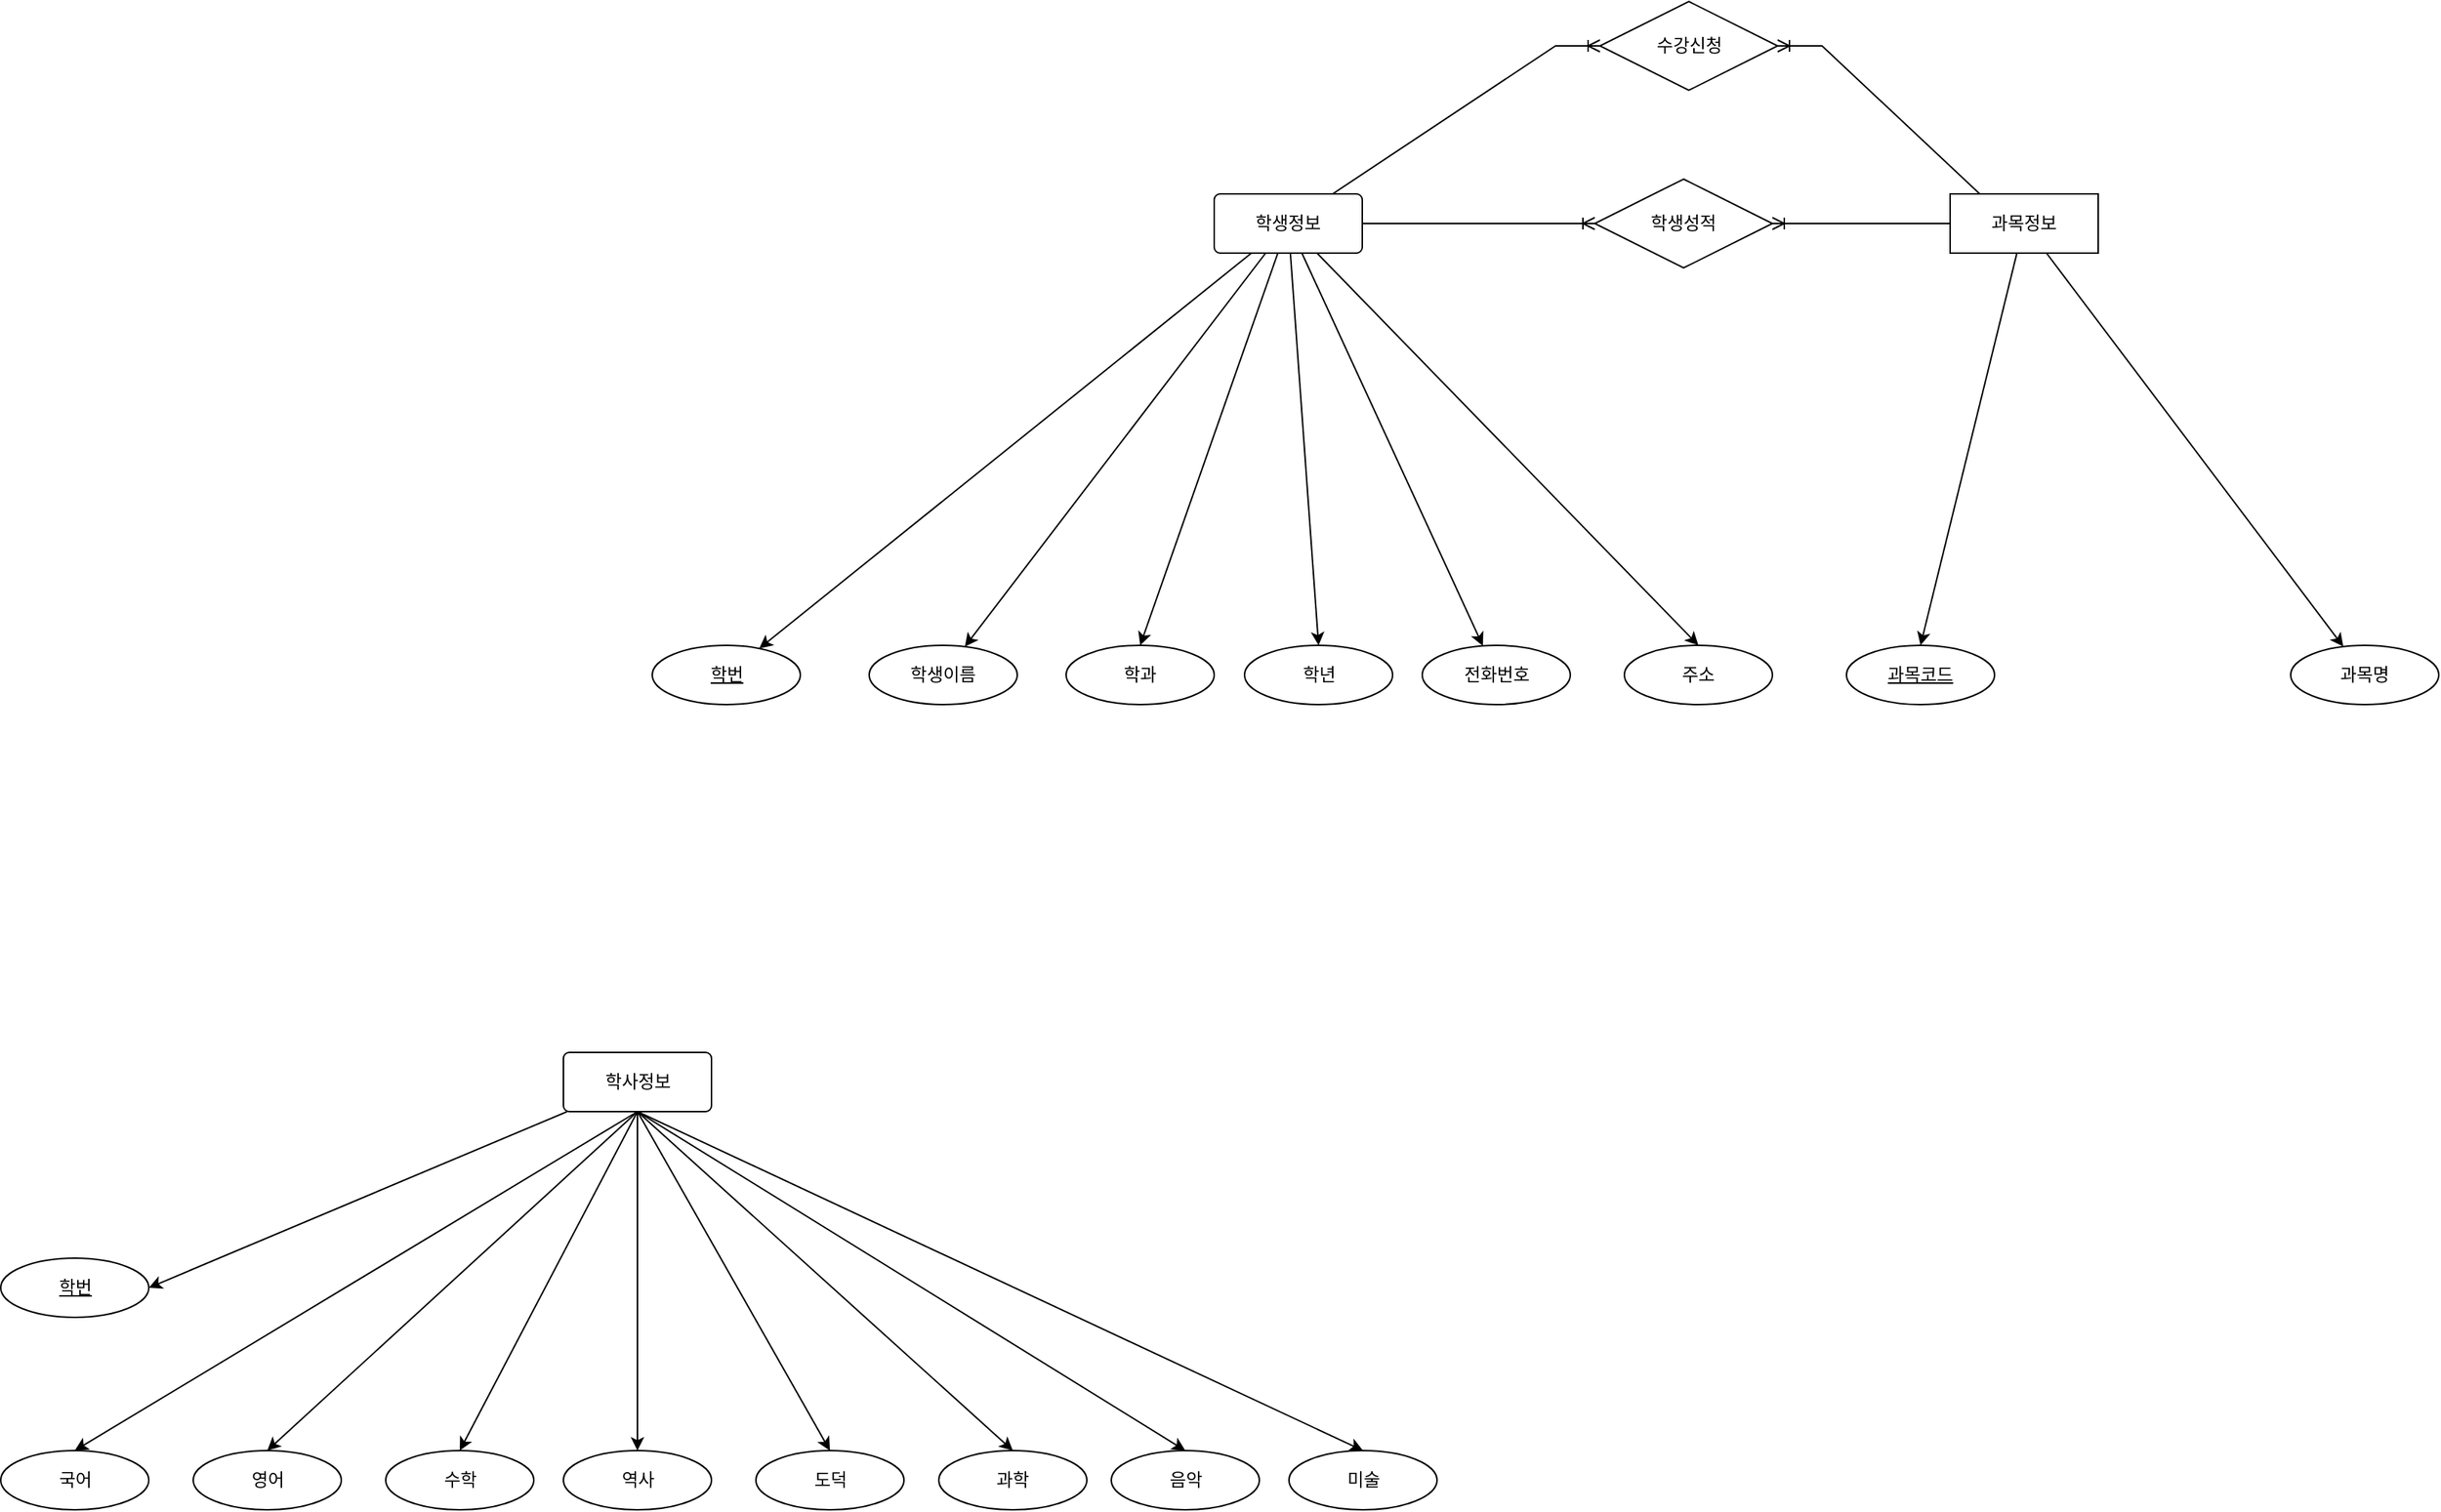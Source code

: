 <mxfile version="24.6.4" type="device">
  <diagram name="페이지-1" id="ymnvH0Ic9x8nWDTMg089">
    <mxGraphModel dx="3033" dy="1188" grid="1" gridSize="10" guides="1" tooltips="1" connect="1" arrows="1" fold="1" page="1" pageScale="1" pageWidth="827" pageHeight="1169" math="0" shadow="0">
      <root>
        <mxCell id="0" />
        <mxCell id="1" parent="0" />
        <mxCell id="T5JOHlE3MyZlvdzGovW7-27" style="rounded=0;orthogonalLoop=1;jettySize=auto;html=1;entryX=0.5;entryY=0;entryDx=0;entryDy=0;" parent="1" source="T5JOHlE3MyZlvdzGovW7-18" target="T5JOHlE3MyZlvdzGovW7-21" edge="1">
          <mxGeometry relative="1" as="geometry" />
        </mxCell>
        <mxCell id="T5JOHlE3MyZlvdzGovW7-30" style="rounded=0;orthogonalLoop=1;jettySize=auto;html=1;entryX=0.5;entryY=0;entryDx=0;entryDy=0;" parent="1" source="T5JOHlE3MyZlvdzGovW7-18" target="T5JOHlE3MyZlvdzGovW7-23" edge="1">
          <mxGeometry relative="1" as="geometry" />
        </mxCell>
        <mxCell id="T5JOHlE3MyZlvdzGovW7-31" style="rounded=0;orthogonalLoop=1;jettySize=auto;html=1;" parent="1" source="T5JOHlE3MyZlvdzGovW7-18" target="T5JOHlE3MyZlvdzGovW7-22" edge="1">
          <mxGeometry relative="1" as="geometry" />
        </mxCell>
        <mxCell id="T5JOHlE3MyZlvdzGovW7-32" style="rounded=0;orthogonalLoop=1;jettySize=auto;html=1;entryX=0.5;entryY=0;entryDx=0;entryDy=0;" parent="1" source="T5JOHlE3MyZlvdzGovW7-18" target="T5JOHlE3MyZlvdzGovW7-24" edge="1">
          <mxGeometry relative="1" as="geometry" />
        </mxCell>
        <mxCell id="T5JOHlE3MyZlvdzGovW7-37" style="rounded=0;orthogonalLoop=1;jettySize=auto;html=1;" parent="1" source="T5JOHlE3MyZlvdzGovW7-18" target="T5JOHlE3MyZlvdzGovW7-20" edge="1">
          <mxGeometry relative="1" as="geometry" />
        </mxCell>
        <mxCell id="T5JOHlE3MyZlvdzGovW7-38" style="rounded=0;orthogonalLoop=1;jettySize=auto;html=1;" parent="1" source="T5JOHlE3MyZlvdzGovW7-18" target="T5JOHlE3MyZlvdzGovW7-19" edge="1">
          <mxGeometry relative="1" as="geometry" />
        </mxCell>
        <mxCell id="T5JOHlE3MyZlvdzGovW7-18" value="학생정보" style="rounded=1;arcSize=10;whiteSpace=wrap;html=1;align=center;" parent="1" vertex="1">
          <mxGeometry x="363" y="280" width="100" height="40" as="geometry" />
        </mxCell>
        <mxCell id="T5JOHlE3MyZlvdzGovW7-19" value="학번" style="ellipse;whiteSpace=wrap;html=1;align=center;fontStyle=4;" parent="1" vertex="1">
          <mxGeometry x="-16.5" y="585" width="100" height="40" as="geometry" />
        </mxCell>
        <mxCell id="T5JOHlE3MyZlvdzGovW7-20" value="학생이름" style="ellipse;whiteSpace=wrap;html=1;align=center;" parent="1" vertex="1">
          <mxGeometry x="130" y="585" width="100" height="40" as="geometry" />
        </mxCell>
        <mxCell id="T5JOHlE3MyZlvdzGovW7-21" value="학과" style="ellipse;whiteSpace=wrap;html=1;align=center;" parent="1" vertex="1">
          <mxGeometry x="263" y="585" width="100" height="40" as="geometry" />
        </mxCell>
        <mxCell id="T5JOHlE3MyZlvdzGovW7-22" value="전화번호" style="ellipse;whiteSpace=wrap;html=1;align=center;" parent="1" vertex="1">
          <mxGeometry x="503.5" y="585" width="100" height="40" as="geometry" />
        </mxCell>
        <mxCell id="T5JOHlE3MyZlvdzGovW7-23" value="학년" style="ellipse;whiteSpace=wrap;html=1;align=center;" parent="1" vertex="1">
          <mxGeometry x="383.5" y="585" width="100" height="40" as="geometry" />
        </mxCell>
        <mxCell id="T5JOHlE3MyZlvdzGovW7-24" value="주소" style="ellipse;whiteSpace=wrap;html=1;align=center;" parent="1" vertex="1">
          <mxGeometry x="640" y="585" width="100" height="40" as="geometry" />
        </mxCell>
        <mxCell id="T5JOHlE3MyZlvdzGovW7-82" style="rounded=0;orthogonalLoop=1;jettySize=auto;html=1;exitX=0.5;exitY=1;exitDx=0;exitDy=0;" parent="1" source="T5JOHlE3MyZlvdzGovW7-39" target="T5JOHlE3MyZlvdzGovW7-66" edge="1">
          <mxGeometry relative="1" as="geometry" />
        </mxCell>
        <mxCell id="T5JOHlE3MyZlvdzGovW7-83" style="rounded=0;orthogonalLoop=1;jettySize=auto;html=1;exitX=0.5;exitY=1;exitDx=0;exitDy=0;entryX=0.5;entryY=0;entryDx=0;entryDy=0;" parent="1" source="T5JOHlE3MyZlvdzGovW7-39" target="T5JOHlE3MyZlvdzGovW7-69" edge="1">
          <mxGeometry relative="1" as="geometry" />
        </mxCell>
        <mxCell id="T5JOHlE3MyZlvdzGovW7-84" style="rounded=0;orthogonalLoop=1;jettySize=auto;html=1;entryX=0.5;entryY=0;entryDx=0;entryDy=0;exitX=0.5;exitY=1;exitDx=0;exitDy=0;" parent="1" source="T5JOHlE3MyZlvdzGovW7-39" target="T5JOHlE3MyZlvdzGovW7-71" edge="1">
          <mxGeometry relative="1" as="geometry">
            <mxPoint x="43.5" y="889" as="sourcePoint" />
            <mxPoint x="283.5" y="1009" as="targetPoint" />
          </mxGeometry>
        </mxCell>
        <mxCell id="T5JOHlE3MyZlvdzGovW7-85" style="rounded=0;orthogonalLoop=1;jettySize=auto;html=1;exitX=0.5;exitY=1;exitDx=0;exitDy=0;entryX=0.5;entryY=0;entryDx=0;entryDy=0;" parent="1" source="T5JOHlE3MyZlvdzGovW7-39" target="T5JOHlE3MyZlvdzGovW7-72" edge="1">
          <mxGeometry relative="1" as="geometry" />
        </mxCell>
        <mxCell id="T5JOHlE3MyZlvdzGovW7-87" style="rounded=0;orthogonalLoop=1;jettySize=auto;html=1;exitX=0.5;exitY=1;exitDx=0;exitDy=0;entryX=0.5;entryY=0;entryDx=0;entryDy=0;" parent="1" source="T5JOHlE3MyZlvdzGovW7-39" target="T5JOHlE3MyZlvdzGovW7-86" edge="1">
          <mxGeometry relative="1" as="geometry" />
        </mxCell>
        <mxCell id="T5JOHlE3MyZlvdzGovW7-90" style="rounded=0;orthogonalLoop=1;jettySize=auto;html=1;exitX=0.5;exitY=1;exitDx=0;exitDy=0;entryX=0.5;entryY=0;entryDx=0;entryDy=0;" parent="1" source="T5JOHlE3MyZlvdzGovW7-39" target="T5JOHlE3MyZlvdzGovW7-88" edge="1">
          <mxGeometry relative="1" as="geometry" />
        </mxCell>
        <mxCell id="T5JOHlE3MyZlvdzGovW7-39" value="학사정보" style="rounded=1;arcSize=10;whiteSpace=wrap;html=1;align=center;" parent="1" vertex="1">
          <mxGeometry x="-76.5" y="860" width="100" height="40" as="geometry" />
        </mxCell>
        <mxCell id="T5JOHlE3MyZlvdzGovW7-40" value="학번" style="ellipse;whiteSpace=wrap;html=1;align=center;fontStyle=4;" parent="1" vertex="1">
          <mxGeometry x="-456.5" y="999" width="100" height="40" as="geometry" />
        </mxCell>
        <mxCell id="T5JOHlE3MyZlvdzGovW7-66" value="역사" style="ellipse;whiteSpace=wrap;html=1;align=center;" parent="1" vertex="1">
          <mxGeometry x="-76.5" y="1129" width="100" height="40" as="geometry" />
        </mxCell>
        <mxCell id="T5JOHlE3MyZlvdzGovW7-69" value="미술" style="ellipse;whiteSpace=wrap;html=1;align=center;" parent="1" vertex="1">
          <mxGeometry x="413.5" y="1129" width="100" height="40" as="geometry" />
        </mxCell>
        <mxCell id="T5JOHlE3MyZlvdzGovW7-70" value="과학" style="ellipse;whiteSpace=wrap;html=1;align=center;" parent="1" vertex="1">
          <mxGeometry x="177" y="1129" width="100" height="40" as="geometry" />
        </mxCell>
        <mxCell id="T5JOHlE3MyZlvdzGovW7-71" value="음악" style="ellipse;whiteSpace=wrap;html=1;align=center;" parent="1" vertex="1">
          <mxGeometry x="293.5" y="1129" width="100" height="40" as="geometry" />
        </mxCell>
        <mxCell id="T5JOHlE3MyZlvdzGovW7-72" value="영어" style="ellipse;whiteSpace=wrap;html=1;align=center;" parent="1" vertex="1">
          <mxGeometry x="-326.5" y="1129" width="100" height="40" as="geometry" />
        </mxCell>
        <mxCell id="T5JOHlE3MyZlvdzGovW7-77" style="rounded=0;orthogonalLoop=1;jettySize=auto;html=1;exitX=0.5;exitY=1;exitDx=0;exitDy=0;entryX=0.5;entryY=0;entryDx=0;entryDy=0;" parent="1" source="T5JOHlE3MyZlvdzGovW7-39" target="T5JOHlE3MyZlvdzGovW7-70" edge="1">
          <mxGeometry relative="1" as="geometry">
            <mxPoint x="53.5" y="1044" as="sourcePoint" />
            <mxPoint x="133.5" y="1099" as="targetPoint" />
          </mxGeometry>
        </mxCell>
        <mxCell id="T5JOHlE3MyZlvdzGovW7-78" value="국어" style="ellipse;whiteSpace=wrap;html=1;align=center;" parent="1" vertex="1">
          <mxGeometry x="-456.5" y="1129" width="100" height="40" as="geometry" />
        </mxCell>
        <mxCell id="T5JOHlE3MyZlvdzGovW7-80" style="rounded=0;orthogonalLoop=1;jettySize=auto;html=1;entryX=0.5;entryY=0;entryDx=0;entryDy=0;exitX=0.5;exitY=1;exitDx=0;exitDy=0;" parent="1" source="T5JOHlE3MyZlvdzGovW7-39" target="T5JOHlE3MyZlvdzGovW7-78" edge="1">
          <mxGeometry relative="1" as="geometry">
            <mxPoint x="43.5" y="889" as="sourcePoint" />
            <mxPoint x="53.5" y="899" as="targetPoint" />
          </mxGeometry>
        </mxCell>
        <mxCell id="T5JOHlE3MyZlvdzGovW7-86" value="도덕" style="ellipse;whiteSpace=wrap;html=1;align=center;" parent="1" vertex="1">
          <mxGeometry x="53.5" y="1129" width="100" height="40" as="geometry" />
        </mxCell>
        <mxCell id="T5JOHlE3MyZlvdzGovW7-88" value="수학" style="ellipse;whiteSpace=wrap;html=1;align=center;" parent="1" vertex="1">
          <mxGeometry x="-196.5" y="1129" width="100" height="40" as="geometry" />
        </mxCell>
        <mxCell id="gqI5ctRIYiHHS7ixDpfO-1" style="rounded=0;orthogonalLoop=1;jettySize=auto;html=1;entryX=1;entryY=0.5;entryDx=0;entryDy=0;" edge="1" parent="1" source="T5JOHlE3MyZlvdzGovW7-39" target="T5JOHlE3MyZlvdzGovW7-40">
          <mxGeometry relative="1" as="geometry" />
        </mxCell>
        <mxCell id="gqI5ctRIYiHHS7ixDpfO-26" style="rounded=0;orthogonalLoop=1;jettySize=auto;html=1;entryX=0.5;entryY=0;entryDx=0;entryDy=0;" edge="1" parent="1" source="gqI5ctRIYiHHS7ixDpfO-21" target="gqI5ctRIYiHHS7ixDpfO-22">
          <mxGeometry relative="1" as="geometry" />
        </mxCell>
        <mxCell id="gqI5ctRIYiHHS7ixDpfO-27" style="rounded=0;orthogonalLoop=1;jettySize=auto;html=1;" edge="1" parent="1" source="gqI5ctRIYiHHS7ixDpfO-21" target="gqI5ctRIYiHHS7ixDpfO-25">
          <mxGeometry relative="1" as="geometry" />
        </mxCell>
        <mxCell id="gqI5ctRIYiHHS7ixDpfO-21" value="과목정보" style="whiteSpace=wrap;html=1;align=center;" vertex="1" parent="1">
          <mxGeometry x="860" y="280" width="100" height="40" as="geometry" />
        </mxCell>
        <mxCell id="gqI5ctRIYiHHS7ixDpfO-22" value="과목코드" style="ellipse;whiteSpace=wrap;html=1;align=center;fontStyle=4;" vertex="1" parent="1">
          <mxGeometry x="790" y="585" width="100" height="40" as="geometry" />
        </mxCell>
        <mxCell id="gqI5ctRIYiHHS7ixDpfO-25" value="과목명" style="ellipse;whiteSpace=wrap;html=1;align=center;" vertex="1" parent="1">
          <mxGeometry x="1090" y="585" width="100" height="40" as="geometry" />
        </mxCell>
        <mxCell id="gqI5ctRIYiHHS7ixDpfO-31" value="수강신청" style="shape=rhombus;perimeter=rhombusPerimeter;whiteSpace=wrap;html=1;align=center;" vertex="1" parent="1">
          <mxGeometry x="623.5" y="150" width="120" height="60" as="geometry" />
        </mxCell>
        <mxCell id="gqI5ctRIYiHHS7ixDpfO-32" value="" style="edgeStyle=entityRelationEdgeStyle;fontSize=12;html=1;endArrow=ERoneToMany;rounded=0;exitX=0.5;exitY=0;exitDx=0;exitDy=0;entryX=0;entryY=0.5;entryDx=0;entryDy=0;" edge="1" parent="1" source="T5JOHlE3MyZlvdzGovW7-18" target="gqI5ctRIYiHHS7ixDpfO-31">
          <mxGeometry width="100" height="100" relative="1" as="geometry">
            <mxPoint x="660" y="350" as="sourcePoint" />
            <mxPoint x="760" y="250" as="targetPoint" />
          </mxGeometry>
        </mxCell>
        <mxCell id="gqI5ctRIYiHHS7ixDpfO-33" value="" style="edgeStyle=entityRelationEdgeStyle;fontSize=12;html=1;endArrow=ERoneToMany;rounded=0;exitX=0.5;exitY=0;exitDx=0;exitDy=0;entryX=1;entryY=0.5;entryDx=0;entryDy=0;" edge="1" parent="1" source="gqI5ctRIYiHHS7ixDpfO-21" target="gqI5ctRIYiHHS7ixDpfO-31">
          <mxGeometry width="100" height="100" relative="1" as="geometry">
            <mxPoint x="850" y="420" as="sourcePoint" />
            <mxPoint x="950" y="320" as="targetPoint" />
          </mxGeometry>
        </mxCell>
        <mxCell id="gqI5ctRIYiHHS7ixDpfO-37" value="학생성적" style="shape=rhombus;perimeter=rhombusPerimeter;whiteSpace=wrap;html=1;align=center;" vertex="1" parent="1">
          <mxGeometry x="620" y="270" width="120" height="60" as="geometry" />
        </mxCell>
        <mxCell id="gqI5ctRIYiHHS7ixDpfO-38" value="" style="edgeStyle=entityRelationEdgeStyle;fontSize=12;html=1;endArrow=ERoneToMany;rounded=0;entryX=0;entryY=0.5;entryDx=0;entryDy=0;exitX=1;exitY=0.5;exitDx=0;exitDy=0;" edge="1" parent="1" source="T5JOHlE3MyZlvdzGovW7-18" target="gqI5ctRIYiHHS7ixDpfO-37">
          <mxGeometry width="100" height="100" relative="1" as="geometry">
            <mxPoint x="520" y="840" as="sourcePoint" />
            <mxPoint x="620" y="740" as="targetPoint" />
          </mxGeometry>
        </mxCell>
        <mxCell id="gqI5ctRIYiHHS7ixDpfO-39" value="" style="edgeStyle=entityRelationEdgeStyle;fontSize=12;html=1;endArrow=ERoneToMany;rounded=0;exitX=0;exitY=0.5;exitDx=0;exitDy=0;entryX=1;entryY=0.5;entryDx=0;entryDy=0;" edge="1" parent="1" source="gqI5ctRIYiHHS7ixDpfO-21" target="gqI5ctRIYiHHS7ixDpfO-37">
          <mxGeometry width="100" height="100" relative="1" as="geometry">
            <mxPoint x="620" y="580" as="sourcePoint" />
            <mxPoint x="720" y="480" as="targetPoint" />
          </mxGeometry>
        </mxCell>
      </root>
    </mxGraphModel>
  </diagram>
</mxfile>
